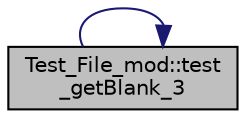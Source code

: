 digraph "Test_File_mod::test_getBlank_3"
{
 // LATEX_PDF_SIZE
  edge [fontname="Helvetica",fontsize="10",labelfontname="Helvetica",labelfontsize="10"];
  node [fontname="Helvetica",fontsize="10",shape=record];
  rankdir="LR";
  Node1 [label="Test_File_mod::test\l_getBlank_3",height=0.2,width=0.4,color="black", fillcolor="grey75", style="filled", fontcolor="black",tooltip="The input unit can point to any existing or non-existing opened or closed file at runtime."];
  Node1 -> Node1 [color="midnightblue",fontsize="10",style="solid"];
}
